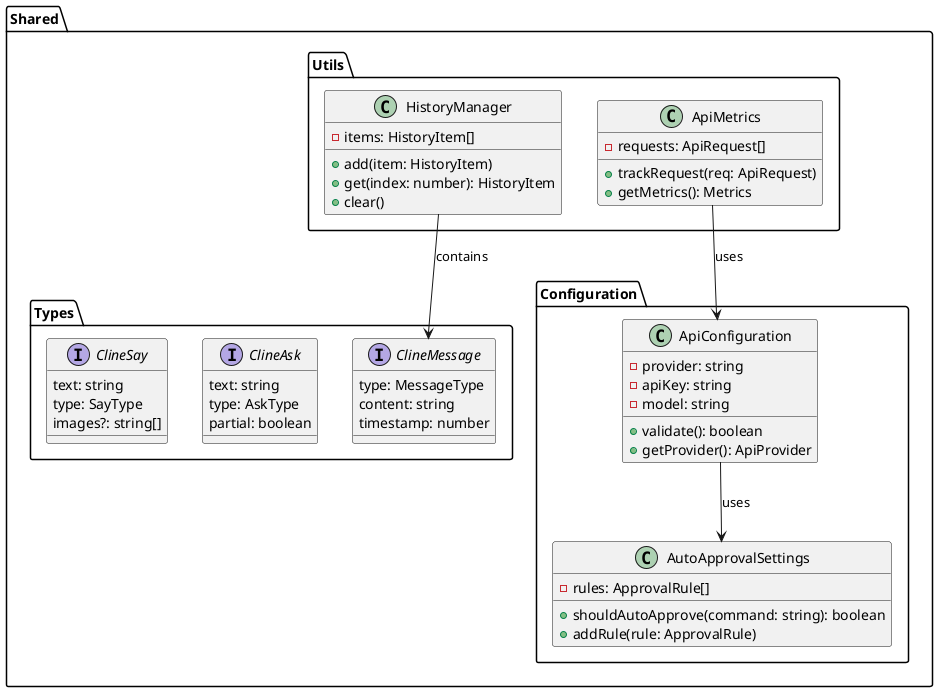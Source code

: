 @startuml

' Shared Module Class Diagram
' Source files mapping:
' - src/shared/**/*.ts

package "Shared" {
    package "Configuration" {
        ' src/shared/config/
        class ApiConfiguration {
            - provider: string
            - apiKey: string
            - model: string
            + validate(): boolean
            + getProvider(): ApiProvider
        }

        class AutoApprovalSettings {
            - rules: ApprovalRule[]
            + shouldAutoApprove(command: string): boolean
            + addRule(rule: ApprovalRule)
        }
    }

    package "Types" {
        ' src/shared/types/
        interface ClineMessage {
            type: MessageType
            content: string
            timestamp: number
        }

        interface ClineAsk {
            text: string
            type: AskType
            partial: boolean
        }

        interface ClineSay {
            text: string
            type: SayType
            images?: string[]
        }
    }

    package "Utils" {
        ' src/shared/utils/
        class HistoryManager {
            - items: HistoryItem[]
            + add(item: HistoryItem)
            + get(index: number): HistoryItem
            + clear()
        }

        class ApiMetrics {
            - requests: ApiRequest[]
            + trackRequest(req: ApiRequest)
            + getMetrics(): Metrics
        }
    }
}

' Relationships
ApiConfiguration --> AutoApprovalSettings: uses
HistoryManager --> ClineMessage: contains
ApiMetrics --> ApiConfiguration: uses

@enduml 